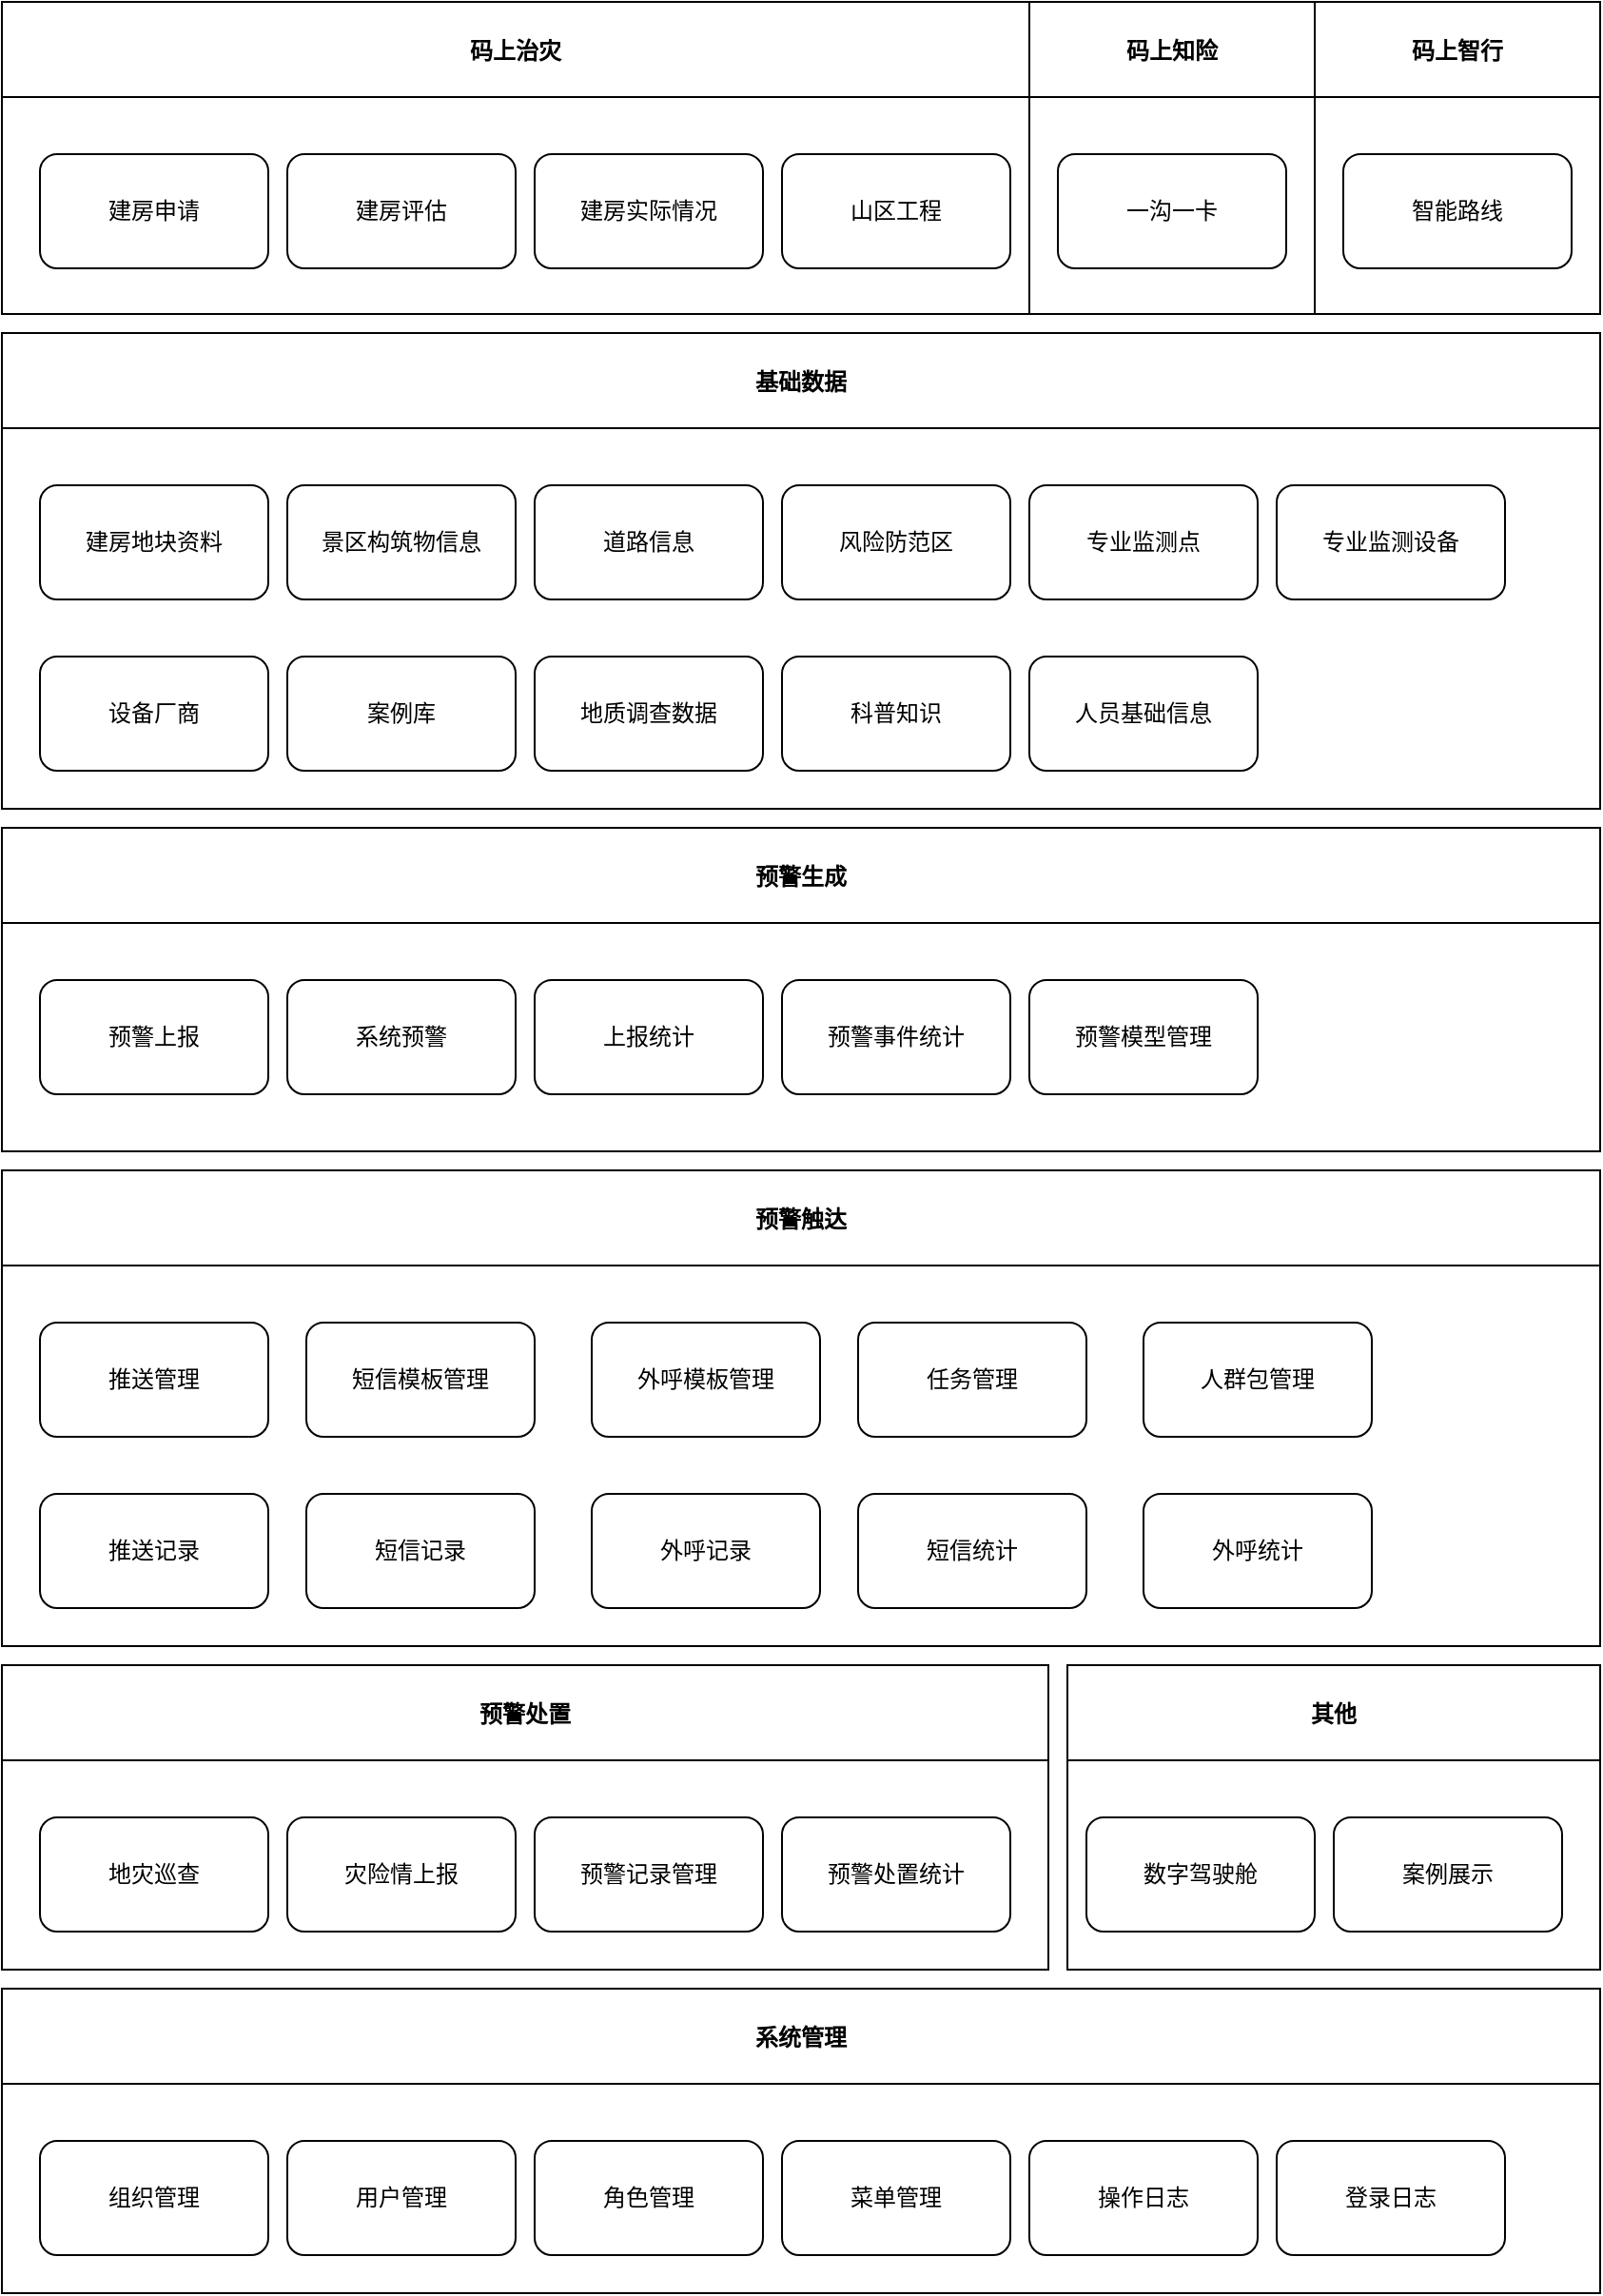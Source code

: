 <mxfile version="15.6.5" type="github">
  <diagram id="kn4RItxIjhbV55qoLQgQ" name="Page-1">
    <mxGraphModel dx="2249" dy="1963" grid="1" gridSize="10" guides="1" tooltips="1" connect="1" arrows="1" fold="1" page="1" pageScale="1" pageWidth="827" pageHeight="1169" math="0" shadow="0">
      <root>
        <mxCell id="0" />
        <mxCell id="1" parent="0" />
        <mxCell id="KBvXtt3DKamvC6KUMFuS-26" value="码上知险" style="swimlane;fontColor=default;strokeColor=default;fillColor=default;startSize=50;" vertex="1" parent="1">
          <mxGeometry x="360" y="-584" width="150" height="164" as="geometry" />
        </mxCell>
        <mxCell id="KBvXtt3DKamvC6KUMFuS-29" value="&lt;span&gt;一沟一卡&lt;/span&gt;" style="whiteSpace=wrap;html=1;rounded=1;labelBackgroundColor=default;fillColor=default;strokeColor=default;fontColor=default;" vertex="1" parent="KBvXtt3DKamvC6KUMFuS-26">
          <mxGeometry x="15" y="80" width="120" height="60" as="geometry" />
        </mxCell>
        <mxCell id="KBvXtt3DKamvC6KUMFuS-31" value="基础数据" style="swimlane;fontColor=default;strokeColor=default;fillColor=default;startSize=50;" vertex="1" parent="1">
          <mxGeometry x="-180" y="-410" width="840" height="250" as="geometry" />
        </mxCell>
        <mxCell id="KBvXtt3DKamvC6KUMFuS-49" value="风险防范区" style="rounded=1;whiteSpace=wrap;html=1;labelBackgroundColor=default;fontColor=default;strokeColor=default;fillColor=default;" vertex="1" parent="KBvXtt3DKamvC6KUMFuS-31">
          <mxGeometry x="410" y="80" width="120" height="60" as="geometry" />
        </mxCell>
        <mxCell id="KBvXtt3DKamvC6KUMFuS-50" value="专业监测点" style="rounded=1;whiteSpace=wrap;html=1;labelBackgroundColor=default;fontColor=default;strokeColor=default;fillColor=default;" vertex="1" parent="KBvXtt3DKamvC6KUMFuS-31">
          <mxGeometry x="540" y="80" width="120" height="60" as="geometry" />
        </mxCell>
        <mxCell id="KBvXtt3DKamvC6KUMFuS-51" value="专业监测设备" style="rounded=1;whiteSpace=wrap;html=1;labelBackgroundColor=default;fontColor=default;strokeColor=default;fillColor=default;" vertex="1" parent="KBvXtt3DKamvC6KUMFuS-31">
          <mxGeometry x="670" y="80" width="120" height="60" as="geometry" />
        </mxCell>
        <mxCell id="KBvXtt3DKamvC6KUMFuS-52" value="设备厂商" style="rounded=1;whiteSpace=wrap;html=1;labelBackgroundColor=default;fontColor=default;strokeColor=default;fillColor=default;" vertex="1" parent="KBvXtt3DKamvC6KUMFuS-31">
          <mxGeometry x="20" y="170" width="120" height="60" as="geometry" />
        </mxCell>
        <mxCell id="KBvXtt3DKamvC6KUMFuS-53" value="案例库" style="rounded=1;whiteSpace=wrap;html=1;labelBackgroundColor=default;fontColor=default;strokeColor=default;fillColor=default;" vertex="1" parent="KBvXtt3DKamvC6KUMFuS-31">
          <mxGeometry x="150" y="170" width="120" height="60" as="geometry" />
        </mxCell>
        <mxCell id="KBvXtt3DKamvC6KUMFuS-54" value="地质调查数据" style="rounded=1;whiteSpace=wrap;html=1;labelBackgroundColor=default;fontColor=default;strokeColor=default;fillColor=default;" vertex="1" parent="KBvXtt3DKamvC6KUMFuS-31">
          <mxGeometry x="280" y="170" width="120" height="60" as="geometry" />
        </mxCell>
        <mxCell id="KBvXtt3DKamvC6KUMFuS-55" value="科普知识" style="rounded=1;whiteSpace=wrap;html=1;labelBackgroundColor=default;fontColor=default;strokeColor=default;fillColor=default;" vertex="1" parent="KBvXtt3DKamvC6KUMFuS-31">
          <mxGeometry x="410" y="170" width="120" height="60" as="geometry" />
        </mxCell>
        <mxCell id="KBvXtt3DKamvC6KUMFuS-16" value="建房地块资料" style="whiteSpace=wrap;html=1;rounded=1;fillColor=default;strokeColor=default;fontColor=default;labelBackgroundColor=default;" vertex="1" parent="KBvXtt3DKamvC6KUMFuS-31">
          <mxGeometry x="20" y="80" width="120" height="60" as="geometry" />
        </mxCell>
        <mxCell id="KBvXtt3DKamvC6KUMFuS-114" value="景区构筑物信息" style="whiteSpace=wrap;html=1;rounded=1;fillColor=default;strokeColor=default;fontColor=default;labelBackgroundColor=default;" vertex="1" parent="KBvXtt3DKamvC6KUMFuS-31">
          <mxGeometry x="150" y="80" width="120" height="60" as="geometry" />
        </mxCell>
        <mxCell id="KBvXtt3DKamvC6KUMFuS-115" value="道路信息" style="whiteSpace=wrap;html=1;rounded=1;fillColor=default;strokeColor=default;fontColor=default;labelBackgroundColor=default;" vertex="1" parent="KBvXtt3DKamvC6KUMFuS-31">
          <mxGeometry x="280" y="80" width="120" height="60" as="geometry" />
        </mxCell>
        <mxCell id="KBvXtt3DKamvC6KUMFuS-124" value="人员基础信息" style="rounded=1;whiteSpace=wrap;html=1;labelBackgroundColor=default;fontColor=default;strokeColor=default;fillColor=default;" vertex="1" parent="KBvXtt3DKamvC6KUMFuS-31">
          <mxGeometry x="540" y="170" width="120" height="60" as="geometry" />
        </mxCell>
        <mxCell id="KBvXtt3DKamvC6KUMFuS-56" value="预警生成" style="swimlane;fontColor=default;strokeColor=default;fillColor=default;startSize=50;" vertex="1" parent="1">
          <mxGeometry x="-180" y="-150" width="840" height="170" as="geometry" />
        </mxCell>
        <mxCell id="KBvXtt3DKamvC6KUMFuS-57" value="系统预警" style="rounded=1;whiteSpace=wrap;html=1;labelBackgroundColor=default;fontColor=default;strokeColor=default;fillColor=default;" vertex="1" parent="KBvXtt3DKamvC6KUMFuS-56">
          <mxGeometry x="150" y="80" width="120" height="60" as="geometry" />
        </mxCell>
        <mxCell id="KBvXtt3DKamvC6KUMFuS-64" value="预警上报" style="rounded=1;whiteSpace=wrap;html=1;labelBackgroundColor=default;fontColor=default;strokeColor=default;fillColor=default;" vertex="1" parent="KBvXtt3DKamvC6KUMFuS-56">
          <mxGeometry x="20" y="80" width="120" height="60" as="geometry" />
        </mxCell>
        <mxCell id="KBvXtt3DKamvC6KUMFuS-68" value="上报统计" style="rounded=1;whiteSpace=wrap;html=1;labelBackgroundColor=default;fontColor=default;strokeColor=default;fillColor=default;" vertex="1" parent="KBvXtt3DKamvC6KUMFuS-56">
          <mxGeometry x="280" y="80" width="120" height="60" as="geometry" />
        </mxCell>
        <mxCell id="KBvXtt3DKamvC6KUMFuS-69" value="预警事件统计" style="rounded=1;whiteSpace=wrap;html=1;labelBackgroundColor=default;fontColor=default;strokeColor=default;fillColor=default;" vertex="1" parent="KBvXtt3DKamvC6KUMFuS-56">
          <mxGeometry x="410" y="80" width="120" height="60" as="geometry" />
        </mxCell>
        <mxCell id="KBvXtt3DKamvC6KUMFuS-70" value="预警模型管理" style="rounded=1;whiteSpace=wrap;html=1;labelBackgroundColor=default;fontColor=default;strokeColor=default;fillColor=default;" vertex="1" parent="KBvXtt3DKamvC6KUMFuS-56">
          <mxGeometry x="540" y="80" width="120" height="60" as="geometry" />
        </mxCell>
        <mxCell id="KBvXtt3DKamvC6KUMFuS-65" value="预警处置" style="swimlane;fontColor=default;strokeColor=default;fillColor=default;startSize=50;" vertex="1" parent="1">
          <mxGeometry x="-180" y="290" width="550" height="160" as="geometry" />
        </mxCell>
        <mxCell id="KBvXtt3DKamvC6KUMFuS-66" value="灾险情上报" style="rounded=1;whiteSpace=wrap;html=1;labelBackgroundColor=default;fontColor=default;strokeColor=default;fillColor=default;" vertex="1" parent="KBvXtt3DKamvC6KUMFuS-65">
          <mxGeometry x="150" y="80" width="120" height="60" as="geometry" />
        </mxCell>
        <mxCell id="KBvXtt3DKamvC6KUMFuS-67" value="地灾巡查" style="rounded=1;whiteSpace=wrap;html=1;labelBackgroundColor=default;fontColor=default;strokeColor=default;fillColor=default;" vertex="1" parent="KBvXtt3DKamvC6KUMFuS-65">
          <mxGeometry x="20" y="80" width="120" height="60" as="geometry" />
        </mxCell>
        <mxCell id="KBvXtt3DKamvC6KUMFuS-72" value="预警处置统计" style="rounded=1;whiteSpace=wrap;html=1;labelBackgroundColor=default;fontColor=default;strokeColor=default;fillColor=default;" vertex="1" parent="KBvXtt3DKamvC6KUMFuS-65">
          <mxGeometry x="410" y="80" width="120" height="60" as="geometry" />
        </mxCell>
        <mxCell id="KBvXtt3DKamvC6KUMFuS-71" value="预警记录管理" style="rounded=1;whiteSpace=wrap;html=1;labelBackgroundColor=default;fontColor=default;strokeColor=default;fillColor=default;" vertex="1" parent="KBvXtt3DKamvC6KUMFuS-65">
          <mxGeometry x="280" y="80" width="120" height="60" as="geometry" />
        </mxCell>
        <mxCell id="KBvXtt3DKamvC6KUMFuS-84" value="其他" style="swimlane;fontColor=default;strokeColor=default;fillColor=default;startSize=50;" vertex="1" parent="1">
          <mxGeometry x="380" y="290" width="280" height="160" as="geometry" />
        </mxCell>
        <mxCell id="KBvXtt3DKamvC6KUMFuS-85" value="案例展示" style="rounded=1;whiteSpace=wrap;html=1;labelBackgroundColor=default;fontColor=default;strokeColor=default;fillColor=default;" vertex="1" parent="KBvXtt3DKamvC6KUMFuS-84">
          <mxGeometry x="140" y="80" width="120" height="60" as="geometry" />
        </mxCell>
        <mxCell id="KBvXtt3DKamvC6KUMFuS-86" value="数字驾驶舱" style="rounded=1;whiteSpace=wrap;html=1;labelBackgroundColor=default;fontColor=default;strokeColor=default;fillColor=default;" vertex="1" parent="KBvXtt3DKamvC6KUMFuS-84">
          <mxGeometry x="10" y="80" width="120" height="60" as="geometry" />
        </mxCell>
        <mxCell id="KBvXtt3DKamvC6KUMFuS-96" value="系统管理" style="swimlane;fontColor=default;strokeColor=default;fillColor=default;startSize=50;" vertex="1" parent="1">
          <mxGeometry x="-180" y="460" width="840" height="160" as="geometry" />
        </mxCell>
        <mxCell id="KBvXtt3DKamvC6KUMFuS-97" value="用户管理" style="rounded=1;whiteSpace=wrap;html=1;labelBackgroundColor=default;fontColor=default;strokeColor=default;fillColor=default;" vertex="1" parent="KBvXtt3DKamvC6KUMFuS-96">
          <mxGeometry x="150" y="80" width="120" height="60" as="geometry" />
        </mxCell>
        <mxCell id="KBvXtt3DKamvC6KUMFuS-98" value="组织管理" style="rounded=1;whiteSpace=wrap;html=1;labelBackgroundColor=default;fontColor=default;strokeColor=default;fillColor=default;" vertex="1" parent="KBvXtt3DKamvC6KUMFuS-96">
          <mxGeometry x="20" y="80" width="120" height="60" as="geometry" />
        </mxCell>
        <mxCell id="KBvXtt3DKamvC6KUMFuS-99" value="角色管理" style="rounded=1;whiteSpace=wrap;html=1;labelBackgroundColor=default;fontColor=default;strokeColor=default;fillColor=default;" vertex="1" parent="KBvXtt3DKamvC6KUMFuS-96">
          <mxGeometry x="280" y="80" width="120" height="60" as="geometry" />
        </mxCell>
        <mxCell id="KBvXtt3DKamvC6KUMFuS-100" value="菜单管理" style="rounded=1;whiteSpace=wrap;html=1;labelBackgroundColor=default;fontColor=default;strokeColor=default;fillColor=default;" vertex="1" parent="KBvXtt3DKamvC6KUMFuS-96">
          <mxGeometry x="410" y="80" width="120" height="60" as="geometry" />
        </mxCell>
        <mxCell id="KBvXtt3DKamvC6KUMFuS-101" value="操作日志" style="rounded=1;whiteSpace=wrap;html=1;labelBackgroundColor=default;fontColor=default;strokeColor=default;fillColor=default;" vertex="1" parent="KBvXtt3DKamvC6KUMFuS-96">
          <mxGeometry x="540" y="80" width="120" height="60" as="geometry" />
        </mxCell>
        <mxCell id="KBvXtt3DKamvC6KUMFuS-102" value="登录日志" style="rounded=1;whiteSpace=wrap;html=1;labelBackgroundColor=default;fontColor=default;strokeColor=default;fillColor=default;" vertex="1" parent="KBvXtt3DKamvC6KUMFuS-96">
          <mxGeometry x="670" y="80" width="120" height="60" as="geometry" />
        </mxCell>
        <mxCell id="KBvXtt3DKamvC6KUMFuS-103" value="预警触达" style="swimlane;fontColor=default;strokeColor=default;fillColor=default;startSize=50;" vertex="1" parent="1">
          <mxGeometry x="-180" y="30" width="840" height="250" as="geometry" />
        </mxCell>
        <mxCell id="KBvXtt3DKamvC6KUMFuS-104" value="短信模板管理" style="rounded=1;whiteSpace=wrap;html=1;labelBackgroundColor=default;fontColor=default;strokeColor=default;fillColor=default;" vertex="1" parent="KBvXtt3DKamvC6KUMFuS-103">
          <mxGeometry x="160" y="80" width="120" height="60" as="geometry" />
        </mxCell>
        <mxCell id="KBvXtt3DKamvC6KUMFuS-105" value="推送管理" style="rounded=1;whiteSpace=wrap;html=1;labelBackgroundColor=default;fontColor=default;strokeColor=default;fillColor=default;" vertex="1" parent="KBvXtt3DKamvC6KUMFuS-103">
          <mxGeometry x="20" y="80" width="120" height="60" as="geometry" />
        </mxCell>
        <mxCell id="KBvXtt3DKamvC6KUMFuS-106" value="外呼模板管理" style="rounded=1;whiteSpace=wrap;html=1;labelBackgroundColor=default;fontColor=default;strokeColor=default;fillColor=default;" vertex="1" parent="KBvXtt3DKamvC6KUMFuS-103">
          <mxGeometry x="310" y="80" width="120" height="60" as="geometry" />
        </mxCell>
        <mxCell id="KBvXtt3DKamvC6KUMFuS-107" value="任务管理" style="rounded=1;whiteSpace=wrap;html=1;labelBackgroundColor=default;fontColor=default;strokeColor=default;fillColor=default;" vertex="1" parent="KBvXtt3DKamvC6KUMFuS-103">
          <mxGeometry x="450" y="80" width="120" height="60" as="geometry" />
        </mxCell>
        <mxCell id="KBvXtt3DKamvC6KUMFuS-108" value="人群包管理" style="rounded=1;whiteSpace=wrap;html=1;labelBackgroundColor=default;fontColor=default;strokeColor=default;fillColor=default;" vertex="1" parent="KBvXtt3DKamvC6KUMFuS-103">
          <mxGeometry x="600" y="80" width="120" height="60" as="geometry" />
        </mxCell>
        <mxCell id="KBvXtt3DKamvC6KUMFuS-109" value="短信记录" style="rounded=1;whiteSpace=wrap;html=1;labelBackgroundColor=default;fontColor=default;strokeColor=default;fillColor=default;" vertex="1" parent="KBvXtt3DKamvC6KUMFuS-103">
          <mxGeometry x="160" y="170" width="120" height="60" as="geometry" />
        </mxCell>
        <mxCell id="KBvXtt3DKamvC6KUMFuS-110" value="外呼记录" style="rounded=1;whiteSpace=wrap;html=1;labelBackgroundColor=default;fontColor=default;strokeColor=default;fillColor=default;" vertex="1" parent="KBvXtt3DKamvC6KUMFuS-103">
          <mxGeometry x="310" y="170" width="120" height="60" as="geometry" />
        </mxCell>
        <mxCell id="KBvXtt3DKamvC6KUMFuS-111" value="推送记录" style="rounded=1;whiteSpace=wrap;html=1;labelBackgroundColor=default;fontColor=default;strokeColor=default;fillColor=default;" vertex="1" parent="KBvXtt3DKamvC6KUMFuS-103">
          <mxGeometry x="20" y="170" width="120" height="60" as="geometry" />
        </mxCell>
        <mxCell id="KBvXtt3DKamvC6KUMFuS-112" value="短信统计" style="rounded=1;whiteSpace=wrap;html=1;labelBackgroundColor=default;fontColor=default;strokeColor=default;fillColor=default;" vertex="1" parent="KBvXtt3DKamvC6KUMFuS-103">
          <mxGeometry x="450" y="170" width="120" height="60" as="geometry" />
        </mxCell>
        <mxCell id="KBvXtt3DKamvC6KUMFuS-113" value="外呼统计" style="rounded=1;whiteSpace=wrap;html=1;labelBackgroundColor=default;fontColor=default;strokeColor=default;fillColor=default;" vertex="1" parent="KBvXtt3DKamvC6KUMFuS-103">
          <mxGeometry x="600" y="170" width="120" height="60" as="geometry" />
        </mxCell>
        <mxCell id="KBvXtt3DKamvC6KUMFuS-117" value="码上治灾" style="swimlane;fontColor=default;strokeColor=default;fillColor=default;startSize=50;" vertex="1" parent="1">
          <mxGeometry x="-180" y="-584" width="540" height="164" as="geometry" />
        </mxCell>
        <mxCell id="KBvXtt3DKamvC6KUMFuS-118" value="建房评估" style="whiteSpace=wrap;html=1;rounded=1;fillColor=default;strokeColor=default;fontColor=default;labelBackgroundColor=default;" vertex="1" parent="KBvXtt3DKamvC6KUMFuS-117">
          <mxGeometry x="150" y="80" width="120" height="60" as="geometry" />
        </mxCell>
        <mxCell id="KBvXtt3DKamvC6KUMFuS-119" value="建房实际情况" style="whiteSpace=wrap;html=1;rounded=1;strokeColor=default;labelBackgroundColor=default;fontColor=default;fillColor=default;" vertex="1" parent="KBvXtt3DKamvC6KUMFuS-117">
          <mxGeometry x="280" y="80" width="120" height="60" as="geometry" />
        </mxCell>
        <mxCell id="KBvXtt3DKamvC6KUMFuS-120" value="&lt;span&gt;建房申请&lt;/span&gt;" style="whiteSpace=wrap;html=1;rounded=1;labelBackgroundColor=default;fillColor=default;strokeColor=default;fontColor=default;" vertex="1" parent="KBvXtt3DKamvC6KUMFuS-117">
          <mxGeometry x="20" y="80" width="120" height="60" as="geometry" />
        </mxCell>
        <mxCell id="KBvXtt3DKamvC6KUMFuS-121" value="&lt;span&gt;山区工程&lt;/span&gt;" style="whiteSpace=wrap;html=1;rounded=1;labelBackgroundColor=default;fillColor=default;strokeColor=default;fontColor=default;" vertex="1" parent="KBvXtt3DKamvC6KUMFuS-117">
          <mxGeometry x="410" y="80" width="120" height="60" as="geometry" />
        </mxCell>
        <mxCell id="KBvXtt3DKamvC6KUMFuS-122" value="码上智行" style="swimlane;fontColor=default;strokeColor=default;fillColor=default;startSize=50;" vertex="1" parent="1">
          <mxGeometry x="510" y="-584" width="150" height="164" as="geometry" />
        </mxCell>
        <mxCell id="KBvXtt3DKamvC6KUMFuS-123" value="智能路线" style="whiteSpace=wrap;html=1;rounded=1;labelBackgroundColor=default;fillColor=default;strokeColor=default;fontColor=default;" vertex="1" parent="KBvXtt3DKamvC6KUMFuS-122">
          <mxGeometry x="15" y="80" width="120" height="60" as="geometry" />
        </mxCell>
      </root>
    </mxGraphModel>
  </diagram>
</mxfile>
